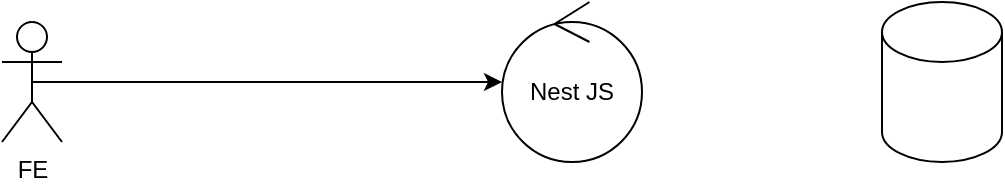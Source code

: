 <mxfile version="20.6.0" type="github">
  <diagram id="f8nmsmKIEpqZn3RPyCGc" name="Page-1">
    <mxGraphModel dx="680" dy="372" grid="1" gridSize="10" guides="1" tooltips="1" connect="1" arrows="1" fold="1" page="1" pageScale="1" pageWidth="850" pageHeight="1100" math="0" shadow="0">
      <root>
        <mxCell id="0" />
        <mxCell id="1" parent="0" />
        <mxCell id="iuJlFq4DCQ2vMh33Id__-6" style="edgeStyle=orthogonalEdgeStyle;rounded=0;orthogonalLoop=1;jettySize=auto;html=1;exitX=0.5;exitY=0.5;exitDx=0;exitDy=0;exitPerimeter=0;" edge="1" parent="1" source="iuJlFq4DCQ2vMh33Id__-1" target="iuJlFq4DCQ2vMh33Id__-3">
          <mxGeometry relative="1" as="geometry" />
        </mxCell>
        <mxCell id="iuJlFq4DCQ2vMh33Id__-1" value="FE" style="shape=umlActor;verticalLabelPosition=bottom;verticalAlign=top;html=1;outlineConnect=0;" vertex="1" parent="1">
          <mxGeometry x="230" y="170" width="30" height="60" as="geometry" />
        </mxCell>
        <mxCell id="iuJlFq4DCQ2vMh33Id__-2" value="" style="shape=cylinder3;whiteSpace=wrap;html=1;boundedLbl=1;backgroundOutline=1;size=15;" vertex="1" parent="1">
          <mxGeometry x="670" y="160" width="60" height="80" as="geometry" />
        </mxCell>
        <mxCell id="iuJlFq4DCQ2vMh33Id__-3" value="Nest JS" style="ellipse;shape=umlControl;whiteSpace=wrap;html=1;" vertex="1" parent="1">
          <mxGeometry x="480" y="160" width="70" height="80" as="geometry" />
        </mxCell>
      </root>
    </mxGraphModel>
  </diagram>
</mxfile>
